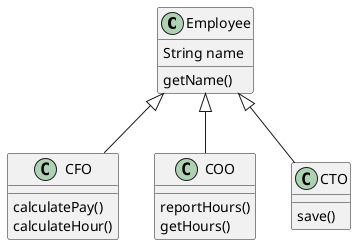 @startuml

class Employee {
String name
getName()
}

class CFO {
calculatePay()
calculateHour()
}

class COO {
reportHours()
getHours()
}

class CTO {
save()
}


Employee <|-- CFO
Employee <|-- COO
Employee <|-- CTO

@enduml